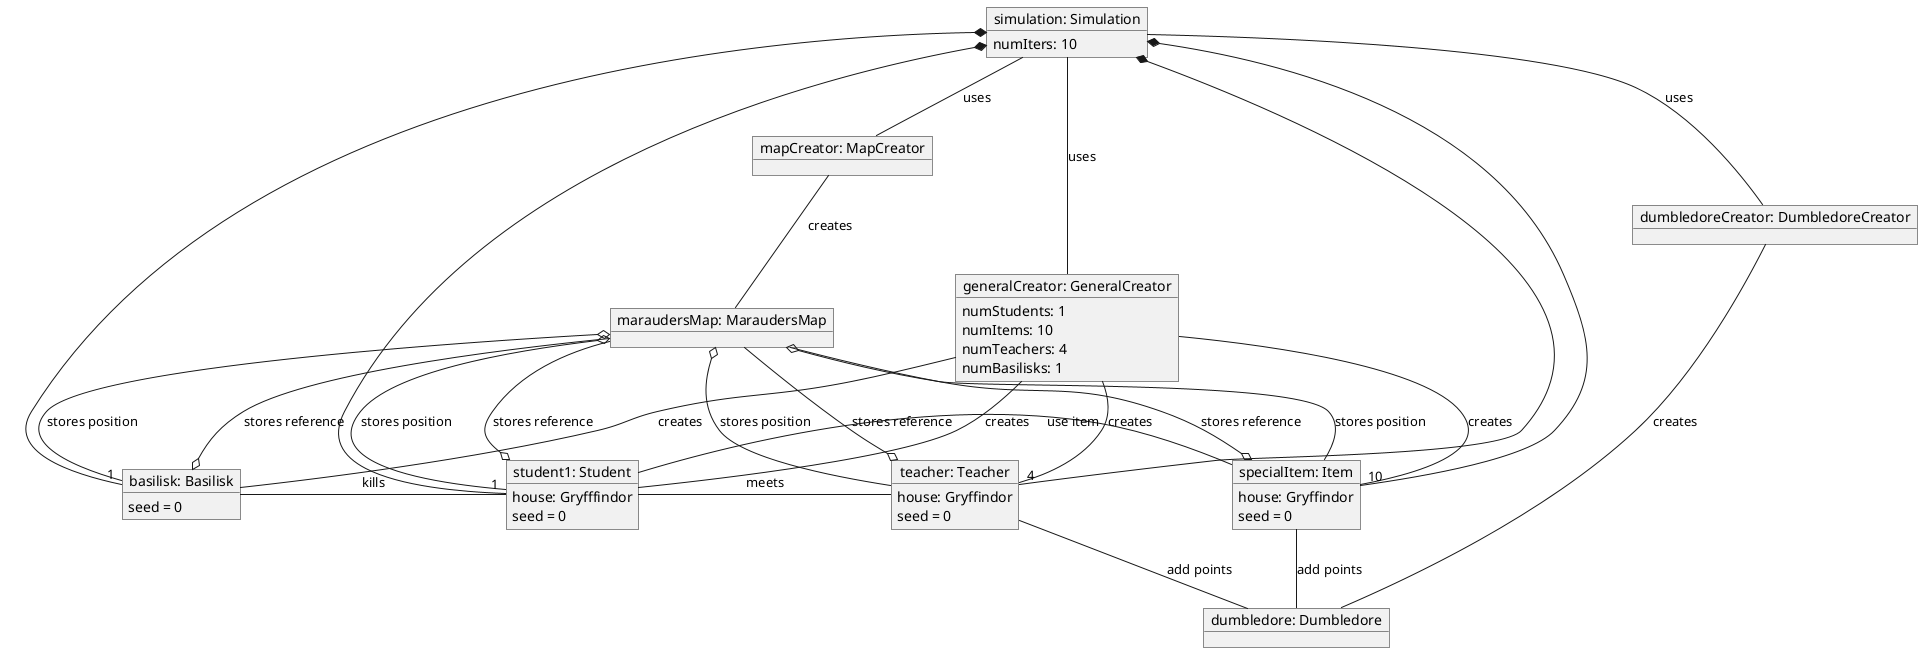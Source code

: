 @startuml
'https://plantuml.com/object-diagram
'skinparam classAttributeIconSize 0

object "simulation: Simulation" as simulation{
numIters: 10
}
object "generalCreator: GeneralCreator" as generalCreator{
numStudents: 1
numItems: 10
numTeachers: 4
numBasilisks: 1
}
object "mapCreator: MapCreator" as mapCreator{

}
object "maraudersMap: MaraudersMap" as m2{

}
object "dumbledoreCreator: DumbledoreCreator" as dumbledoreCreator{

}
object "dumbledore: Dumbledore" as dumbledore{

}
object "student1: Student" as s1{
house: Gryfffindor
seed = 0
}
object "basilisk: Basilisk" as basilisk{
seed = 0
}
object "teacher: Teacher" as teacher{
house: Gryffindor
seed = 0
}
object "specialItem: Item" as item{
house: Gryffindor
seed = 0
}

simulation -- generalCreator: uses
simulation -- mapCreator: uses
mapCreator -- m2: creates
simulation -- dumbledoreCreator: uses
dumbledoreCreator -- dumbledore: creates
generalCreator -- s1: creates
generalCreator -- basilisk: creates
generalCreator -- teacher: creates
generalCreator -- item: creates
m2 	o-- s1: stores position
m2 	--o s1: stores reference
m2 	o-- basilisk: stores position
m2 	--o basilisk: stores reference
m2 	o-- teacher: stores position
m2 	--o teacher: stores reference
m2 	o-- item: stores position
m2 	--o item: stores reference
item -- dumbledore: add points
teacher -- dumbledore: add points
basilisk - s1: kills
s1 - item: use item
s1 - teacher: meets
simulation *-- "1" s1
simulation *-- "4" teacher
simulation *-- "1" basilisk
simulation *-- "10" item
@enduml
